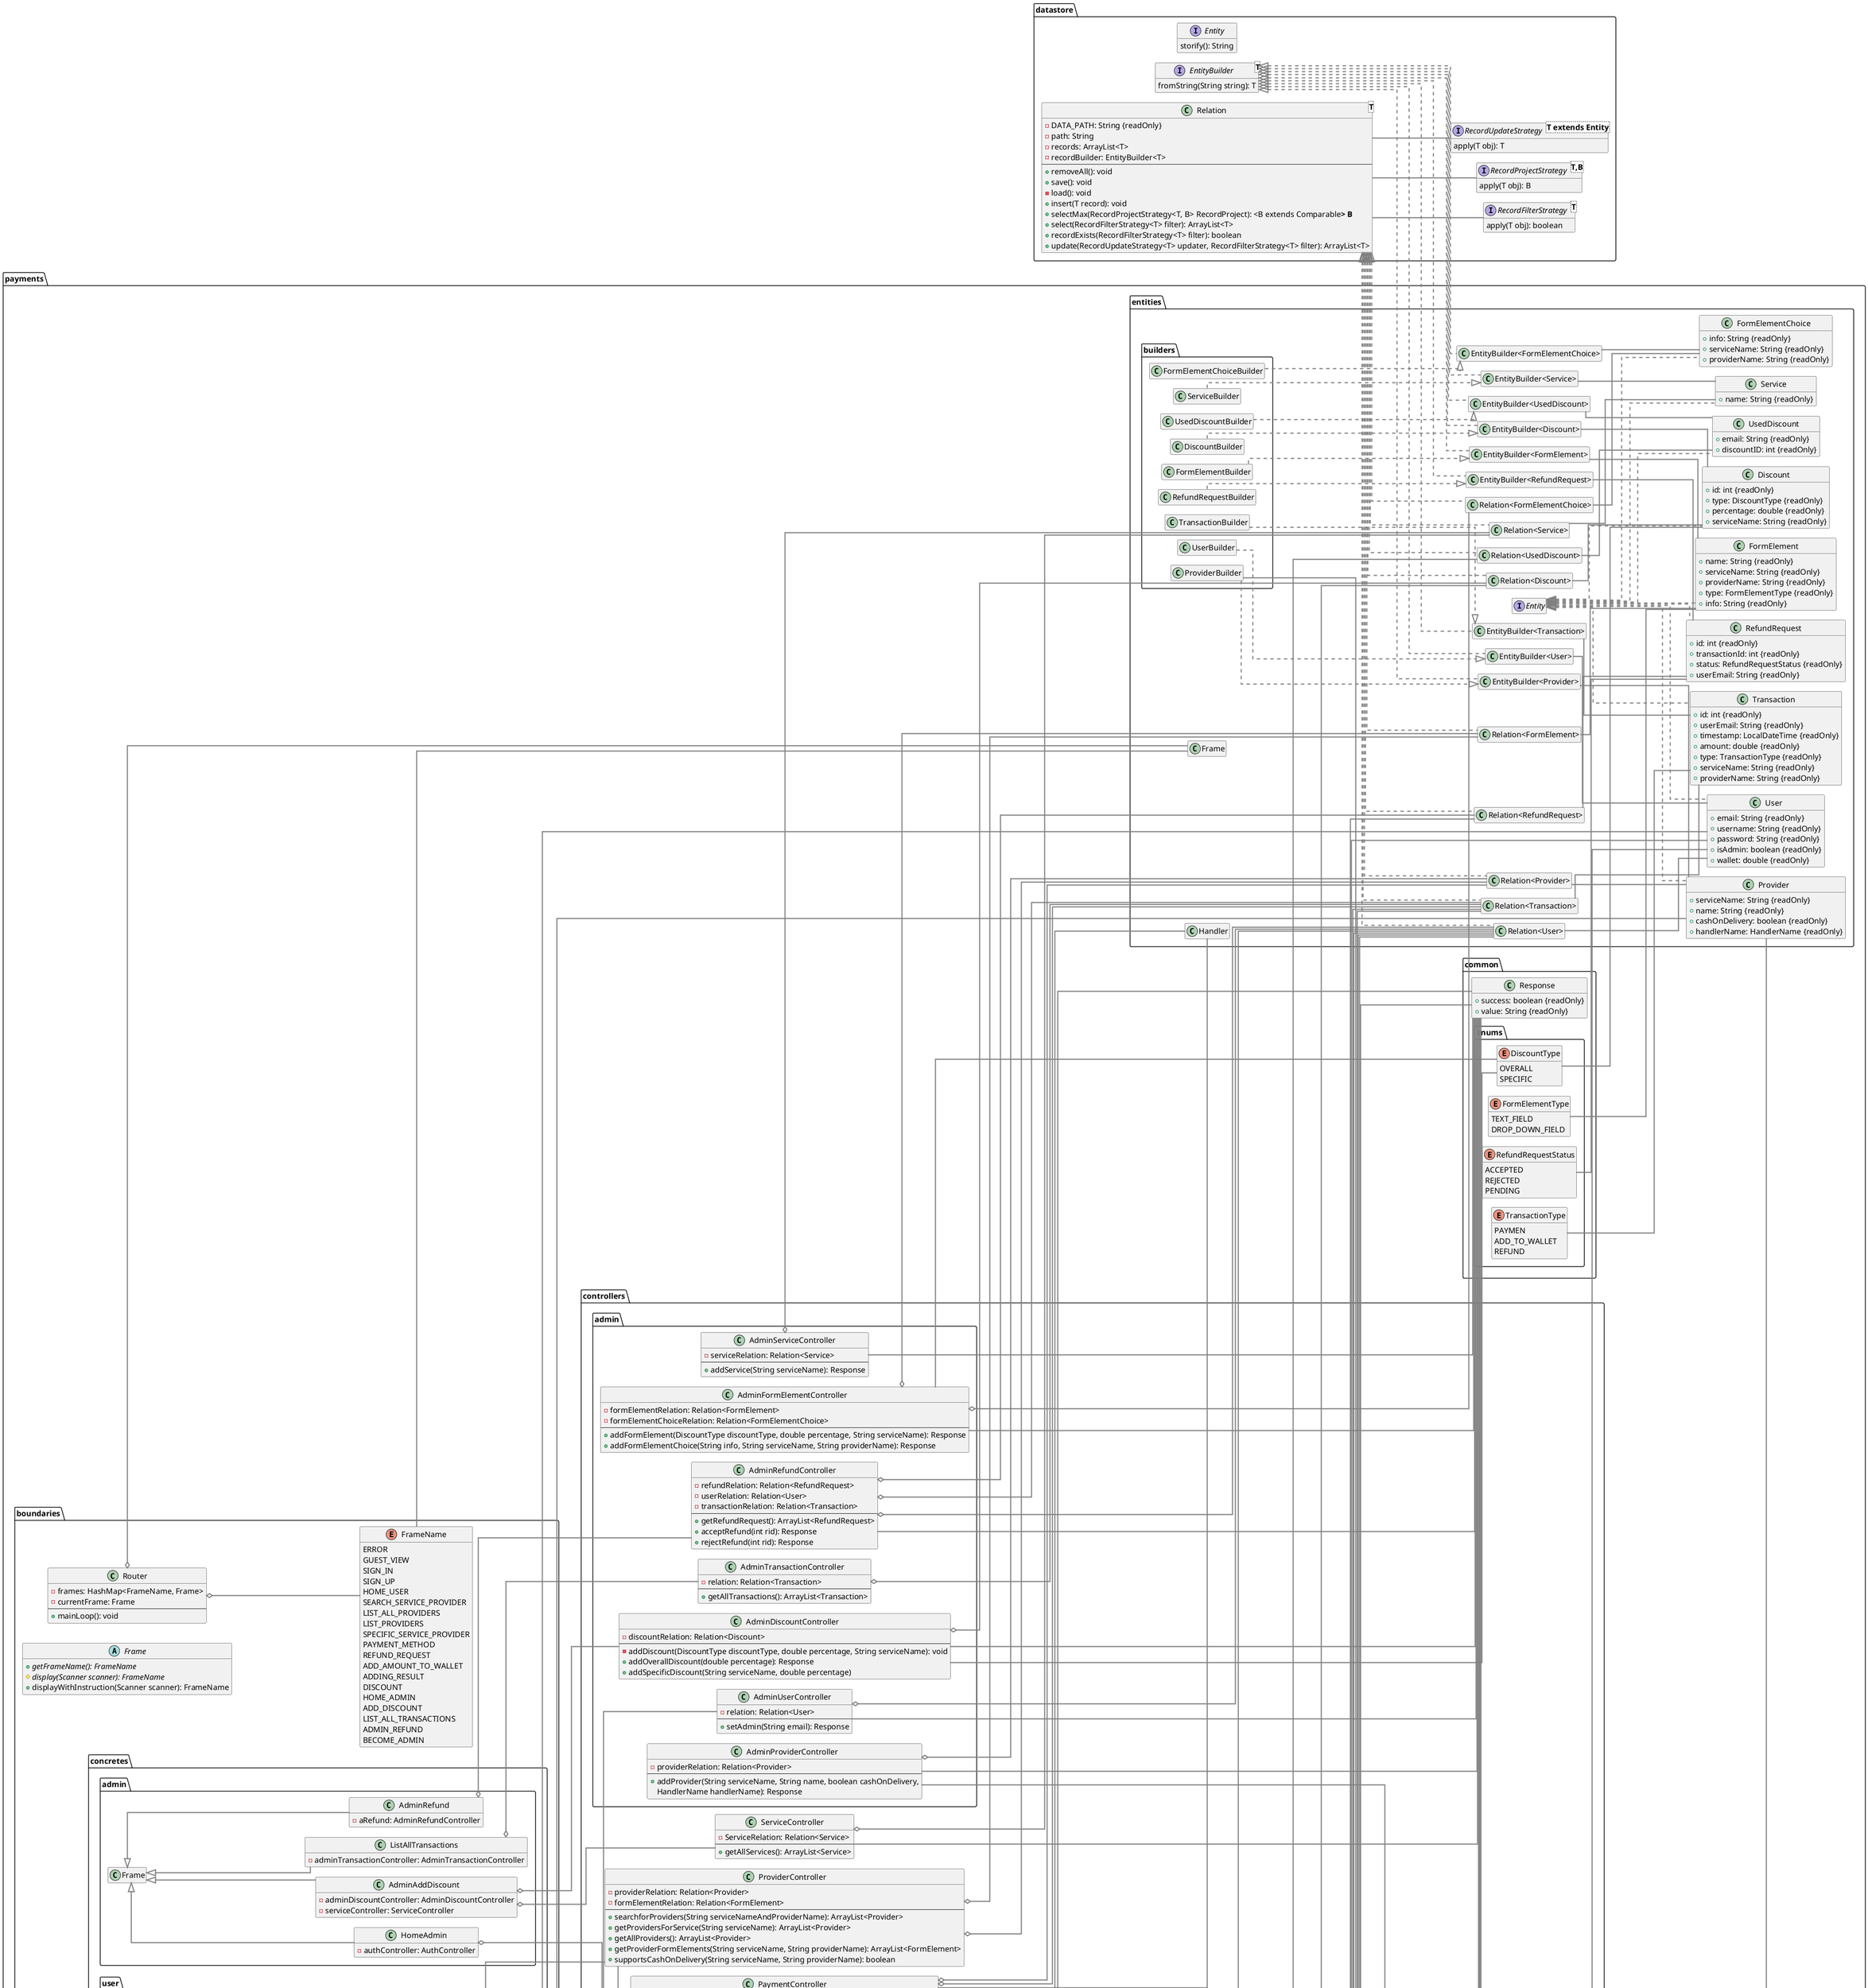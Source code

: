 @startuml Domain Model
skinparam nodesep 20
skinparam linetype ortho
skinparam ranksep 150
left to right direction
skinparam style strictuml
skinparam style DefaultFontName Arial
skinparam DefaultFontSize 16
skinparam DefaultFontStyle bold
skinparam ArrowThickness 2.2
skinparam ArrowColor #grey
hide empty members


package datastore <<Folder>>{
    interface Entity {
        storify(): String
    }
    interface EntityBuilder<T>{
        fromString(String string): T
    }
    interface RecordFilterStrategy<T>   {
        apply(T obj): boolean
    }
    interface RecordProjectStrategy<T,B>   {
        apply(T obj): B
    }
    interface RecordUpdateStrategy<T extends Entity>   {
        apply(T obj): T
    }
    class  Relation<T>{
        - DATA_PATH: String {readOnly}
        - path: String
        - records: ArrayList<T>
        - recordBuilder: EntityBuilder<T>
        --
        + removeAll(): void
        + save(): void
        - load(): void
        + insert(T record): void
        + selectMax(RecordProjectStrategy<T, B> RecordProject): <B extends Comparable<B>> B
        + select(RecordFilterStrategy<T> filter): ArrayList<T>
        + recordExists(RecordFilterStrategy<T> filter): boolean
        + update(RecordUpdateStrategy<T> updater, RecordFilterStrategy<T> filter): ArrayList<T>
    }
}

package handlers <<folder>>{
    abstract class  Handler   {
        + {abstract} getHandlerName(): HandlerName
        + {abstract} getRequestKeys(): String[]
        + {abstract} getConstrains(): String
        # {abstract} handleRequestAndGetAmount(HasMap<String, String> request): HandlerResponse
        # requestContainsAllKeys(HashMap<String, String> request): boolean
        + validateAndHandleRequest(HasMap<String, String> request): request
    }
    class  HandlerFactory  {
        - handlers: Map<HandlerName, Handler>
        --
        + getHandler: Handler
    }
    enum HandlerName   {
        VODAFONE_RECHARGE
        WE_RECHARGE
        ORANGE_RECHARGE
        VODAFONE_INTERNET
        ETISALAT_RECHARGE
        WE_INTERNET
        ETISALAT_INTERNET
        ORANGE_INTERNET
        QUARTERLY_LANDLINE
        MONTHLY_LANDLINE
        NGO_DONATION
        CANCER_HOSPITAL_DONATION
        SCHOOL_DONATION
        PROXY
        ERRONEOUS
    }
    class  HandlerResponse   {
        + success: boolean {readOnly}
        + errorMessage: String {readOnly}
        + amount: Double {readOnly}
    }

    package handlers.concrete{
        class  CancerHospitalDonationHandler extends Handler{
            - {static} TYPES_PRICES: Map<String, Double>
        }
        class  ErroneousHandler extends Handler {

        }
        class  EtisalatInternetHandler extends Handler{
            + {static} allowedBandwidth: Set<String> {readOnly}
        }
        class  EtisalatRechargeHandler extends Handler{
        }
        class  MonthlyLandlineHandler extends Handler{
            - {static} MONTHLY_PRICE: Double
        }
        class  NgoDonationHandler extends Handler{

        }
        class  OrangeInternetHandler extends Handler{
            - {static} allowedBandwidth: Set<String> {readOnly}
        }
        class  OrangeRechargeHandler extends Handler{

        }
        class  QuarterlyLandlineHandler extends Handler{
            - {static} QUARTERLY_PRICE: double
        }
        class  SchoolDonationHandler extends Handler{

        }
        class  VodafoneInternetHandler extends Handler{
            - {static} allowedBandwidth: Set<String> {readOnly}
        }
        class  VodafoneRechargeHandler extends Handler{

        }
        class  WeInternetHandler extends Handler{

        }
        class  WeRechargeHandler extends Handler{

        }

    }
}

package payments{
    package payments.boundaries{
        abstract class  Frame{
            + {abstract} getFrameName(): FrameName
            # {abstract} display(Scanner scanner): FrameName
            + displayWithInstruction(Scanner scanner): FrameName
        }
        enum FrameName {
            ERROR
            GUEST_VIEW
            SIGN_IN
            SIGN_UP
            HOME_USER
            SEARCH_SERVICE_PROVIDER
            LIST_ALL_PROVIDERS
            LIST_PROVIDERS
            SPECIFIC_SERVICE_PROVIDER
            PAYMENT_METHOD
            REFUND_REQUEST
            ADD_AMOUNT_TO_WALLET
            ADDING_RESULT
            DISCOUNT
            HOME_ADMIN
            ADD_DISCOUNT
            LIST_ALL_TRANSACTIONS
            ADMIN_REFUND
            BECOME_ADMIN
        }
        class  Router{
            - frames: HashMap<FrameName, Frame>
            - currentFrame: Frame
            --
            + mainLoop(): void
        }

        package payments.boundaries.concretes{
            package payments.boundaries.concretes.admin{
                class  AdminAddDiscount extends Frame  {
                    - adminDiscountController: AdminDiscountController
                    - serviceController: ServiceController
                }
                class  AdminRefund extends Frame   {
                    - aRefund: AdminRefundController
                }
                class  HomeAdmin extends Frame   {
                    - authController: AuthController
                }
                class  ListAllTransactions extends Frame   {
                    - adminTransactionController: AdminTransactionController
                }
            }

            package payments.boundaries.concretes.common{
                class  GuestView extends Frame  {

                }
                class  SignIn extends Frame  {
                    - controller: AuthController
                }
                class  SignUp extends Frame  {
                    - controller: AuthController
                }
            }
            package payments.boundaries.concretes.user{
                class  AddToWallet extends Frame   {
                    - userController: UserController
                }
                class BecomeAdmin extends Frame {
                    - adminUserController: AdminUserController
                    - authController: AuthController
                }
                class  DiscountList extends Frame    {
                    - discountController: DiscountController
                }
                class  HomeUser extends Frame    {
                    - currentUser: User
                    - authController: AuthController
                }
                class  ListAllProviders extends Frame    {
                    - providerController: ProviderController
                }
                class  ListProviders extends Frame   {
                    - providers: ArrayList<Providers>
                }
                class  PayForService extends Frame   {
                    - paymentController: PaymentController
                    - providerController: ProviderController
                }
                class  UserRefundRequest extends Frame   {
                    - refundController: RefundController
                    - transactionController: TransactionController
                }
            }
        }
    }
    package payments.common{
        class  Response   {
            + success: boolean {readOnly}
            + value: String {readOnly}
        }
        package payments.common.enums{
            enum DiscountType {
                OVERALL
                SPECIFIC
            }
            enum FormElementType   {
                TEXT_FIELD
                DROP_DOWN_FIELD
            }
            enum RefundRequestStatus   {
                ACCEPTED
                REJECTED
                PENDING
            }
            enum TransactionType   {
                PAYMEN
                ADD_TO_WALLET
                REFUND
            }
        }
    }
    package payments.controllers{

        package payments.controllers.admin{

            class  AdminDiscountController   {
                - discountRelation: Relation<Discount>
                --
                - addDiscount(DiscountType discountType, double percentage, String serviceName): void
                + addOverallDiscount(double percentage): Response
                + addSpecificDiscount(String serviceName, double percentage)
            }
            class  AdminFormElementController   {
                - formElementRelation: Relation<FormElement>
                - formElementChoiceRelation: Relation<FormElementChoice>
                --
                + addFormElement(DiscountType discountType, double percentage, String serviceName): Response
                + addFormElementChoice(String info, String serviceName, String providerName): Response
            }
            class  AdminProviderController   {
                - providerRelation: Relation<Provider>
                --
                + addProvider(String serviceName, String name, boolean cashOnDelivery,
                HandlerName handlerName): Response
            }
            class  AdminRefundController   {
                - refundRelation: Relation<RefundRequest>
                - userRelation: Relation<User>
                - transactionRelation: Relation<Transaction>
                --
                + getRefundRequest(): ArrayList<RefundRequest>
                + acceptRefund(int rid): Response
                + rejectRefund(int rid): Response
            }
            class  AdminServiceController   {
                - serviceRelation: Relation<Service>
                --
                + addService(String serviceName): Response
            }
            class  AdminTransactionController   {
                - relation: Relation<Transaction>
                --
                + getAllTransactions(): ArrayList<Transaction>
            }
            class  AdminUserController {
                - relation: Relation<User>
                --
                + setAdmin(String email): Response
            }
        }

        package payments.controllers.paymentstrategies{
            interface PaymentStrategy   {
                pay(double amount): Response
            }
            class  PayCashOnDelivery  implements PaymentStrategy {

            }
            class  PayWithCreditCard  implements PaymentStrategy {
                - cardNumber: String
            }
            class  PayWithWallet  implements PaymentStrategy {
                - payingUser: User
                - userRelation: Relation<User>
            }
        }

        class  AuthController   {
            - relation: Relation<User>
            - logInSession: LogInSession
            --
            + signUp(String email, String userName, String password): Response
            + logIn(String email, String password): Response
            + logOut(): Response
            + getLoggedUnUser(): User
            + isAdmin(): boolean
        }
        class  DiscountController   {
            - discountRelation: Relation<Discount>
            - usedDiscountRelation: Relation<UsedDiscount>
            - logInSession: LogInSession
            --
            - getEffectiveDiscounts(ArrayList<Discount> discounts): ArrayList<Discount>
            + getDiscountsForService(String serviceName): ArrayList<Discount>
            + getAllDiscounts(): ArrayList<Discount>
            + useDiscount(int discountId): Response
        }
        class  LogInSession   {
            - loggedInUser: User
            --
            + setLoggedinUser(User user): void
            + getLoggedInUser(): User
        }
        class  PaymentController   {
            - providerRelation: Relation<Provider>
            - transactionRelation: Relation<Transaction>
            - userRelation: Relation<User>
            - discountController: DiscountController
            - logInSession: LogInSession
            --
            - payToProvider(String serviceName, String providerName,
            HashMap<String, String> request, PaymentStrategy paymentStrategy): Response
            + payUsingWallet(String serviceName, String providerName,
            HashMap<String, String> request): Response
            + payUsingCreditCard(String serviceName, String providerName, HashMap<String,
            String> request, String cardNumber): Response
            + payCashOnDelivery(String serviceName, String providerName,
            HashMap<String, String> request): Response
        }
        class  RefundController   {
            - refundRequestRelation: Relation<RefundRequest>
            - transactionRelation: Relation<Transaction>
            - logInSession: LogInSession
            --
            + requestRefund(int transactionId): Response
        }
        class  ServiceController   {
            - ServiceRelation: Relation<Service>
            --
            + getAllServices(): ArrayList<Service>
        }
        class  TransactionController   {
            - transactionRelation: Relation<Transaction>
            - logInSession: LogInSession
            --
            + getTransactionForUser(): ArrayList<Transaction>
        }
        class  UserController   {
            - userRelation: Relation<User>
            - logInSession: LogInSession
            --
            + rechargeWallet(double amount, String cardNumber): Response
        }
        class  ProviderController    {
            - providerRelation: Relation<Provider>
            - formElementRelation: Relation<FormElement>
            --
            + searchforProviders(String serviceNameAndProviderName): ArrayList<Provider>
            + getProvidersForService(String serviceName): ArrayList<Provider>
            + getAllProviders(): ArrayList<Provider>
            + getProviderFormElements(String serviceName, String providerName): ArrayList<FormElement>
            + supportsCashOnDelivery(String serviceName, String providerName): boolean
        }
    }


    package payments.entities{
        package payments.entities.builders{
            class  DiscountBuilder {

            }
            class  FormElementBuilder {

            }
            class  ProviderBuilder {

            }
            class  RefundRequestBuilder {

            }
            class  ServiceBuilder {

            }
            class  TransactionBuilder {

            }
            class  UsedDiscountBuilder {

            }
            class  UserBuilder {

            }
            class  FormElementChoiceBuilder {

            }
        }

        class  Discount implements Entity  {
            + id: int {readOnly}
            + type: DiscountType {readOnly}
            + percentage: double {readOnly}
            + serviceName: String {readOnly}
        }
        class  FormElement implements Entity  {
            + name: String {readOnly}
            + serviceName: String {readOnly}
            + providerName: String {readOnly}
            + type: FormElementType {readOnly}
            + info: String {readOnly}
        }
        class  FormElementChoice implements Entity  {
            + info: String {readOnly}
            + serviceName: String {readOnly}
            + providerName: String {readOnly}
        }
        class  Provider implements Entity  {
            + serviceName: String {readOnly}
            + name: String {readOnly}
            + cashOnDelivery: boolean {readOnly}
            + handlerName: HandlerName {readOnly}
        }
        class  RefundRequest implements Entity  {
            + id: int {readOnly}
            + transactionId: int {readOnly}
            + status: RefundRequestStatus {readOnly}
            + userEmail: String {readOnly}
        }
        class  Service implements Entity  {
            + name: String {readOnly}
        }
        class  Transaction implements Entity  {
            + id: int {readOnly}
            + userEmail: String {readOnly}
            + timestamp: LocalDateTime {readOnly}
            + amount: double {readOnly}
            + type: TransactionType {readOnly}
            + serviceName: String {readOnly}
            + providerName: String {readOnly}
        }
        class  UsedDiscount implements Entity  {
            + email: String {readOnly}
            + discountID: int {readOnly}
        }
        class  User implements Entity  {
            + email: String {readOnly}
            + username: String {readOnly}
            + password: String {readOnly}
            + isAdmin: boolean {readOnly}
            + wallet: double {readOnly}
        }

        '----------------------------------------------------------
        Relation -- RecordProjectStrategy
        Relation -- RecordFilterStrategy
        Relation -- RecordUpdateStrategy

        Relation <|.. "Relation<User>"
        "Relation<User>" -d- User

        Relation <|.. "Relation<Transaction>"
        "Relation<Transaction>" -d- Transaction

        Relation <|.. "Relation<Service>"
        "Relation<Service>" -d- Service

        Relation <|.. "Relation<RefundRequest>"
        "Relation<RefundRequest>" -d- RefundRequest

        Relation <|.. "Relation<Provider>"
        "Relation<Provider>" -d- Provider

        Relation <|.. "Relation<Discount>"
        "Relation<Discount>" -d- Discount

        Relation <|.. "Relation<UsedDiscount>"
        "Relation<UsedDiscount>" -d- UsedDiscount

        Relation <|.. "Relation<FormElement>"
        "Relation<FormElement>" -d- FormElement

        Relation <|.. "Relation<FormElementChoice>"
        "Relation<FormElementChoice>" -d- FormElementChoice

        AuthController o-- "Relation<User>"
        AuthController o-- LogInSession

        DiscountController o-- "Relation<Discount>"
        DiscountController o-- "Relation<UsedDiscount>"
        DiscountController o-- LogInSession

        LogInSession o-- User

        PaymentController o-- "Relation<Transaction>"
        PaymentController o-- "Relation<Provider>"
        PaymentController o-- "Relation<User>"
        PaymentController o-- DiscountController
        PaymentController o-- LogInSession

        RefundController o-- "Relation<RefundRequest>"
        RefundController o-- "Relation<Transaction>"
        RefundController o-- LogInSession

        ServiceController o-- "Relation<Service>"

        TransactionController o-- "Relation<Transaction>"
        TransactionController o-- LogInSession

        UserController o-- "Relation<User>"
        UserController o-- LogInSession

        ProviderController o-- "Relation<FormElement>"
        ProviderController o-- "Relation<Provider>"

        AdminDiscountController o-- "Relation<Discount>"

        AdminFormElementController o-- "Relation<FormElement>"
        AdminFormElementController o-- "Relation<FormElementChoice>" 

        AdminProviderController o-- "Relation<Provider>" 

        AdminRefundController o-- "Relation<RefundRequest>" 
        AdminRefundController o-- "Relation<User>" 
        AdminRefundController o-- "Relation<Transaction>" 

        AdminServiceController o-- "Relation<Service>" 

        AdminTransactionController o-- "Relation<Transaction>" 

        AdminUserController o-- "Relation<User>"

        Router o-- Frame
        Router o-- FrameName

        AdminAddDiscount o-- AdminDiscountController
        AdminAddDiscount o-- ServiceController

        AdminRefund o-- AdminRefundController

        HomeAdmin o-- AuthController

        ListAllTransactions o-- AdminTransactionController

        SignIn o-- AuthController
        SignUp o-- AuthController

        AddToWallet o-- UserController

        BecomeAdmin o-- AdminUserController
        BecomeAdmin o-- AuthController

        DiscountList o-- DiscountController

        HomeUser o-- User
        HomeUser o-- AuthController

        ListAllProviders o-- ProviderController

        ListProviders o-- Provider

        PayForService o-- PaymentController
        PayForService o-- ProviderController

        PayWithWallet o-- User
        PayWithWallet o-- "Relation<User>"

        UserRefundRequest o-- RefundController
        UserRefundRequest o-- TransactionController

        HandlerFactory o-- Handler
        HandlerFactory o-- HandlerName

        HandlerFactory -- CancerHospitalDonationHandler
        HandlerFactory -- ErroneousHandler
        HandlerFactory -- EtisalatInternetHandler
        HandlerFactory -- EtisalatRechargeHandler
        HandlerFactory -- MonthlyLandlineHandler
        HandlerFactory -- NgoDonationHandler
        HandlerFactory -- OrangeInternetHandler
        HandlerFactory -- OrangeRechargeHandler
        HandlerFactory -- QuarterlyLandlineHandler
        HandlerFactory -- SchoolDonationHandler
        HandlerFactory -- VodafoneInternetHandler
        HandlerFactory -- VodafoneRechargeHandler
        HandlerFactory -- WeInternetHandler
        HandlerFactory -- WeRechargeHandler


        EntityBuilder <|.. "EntityBuilder<Discount>"
        EntityBuilder <|.. "EntityBuilder<FormElement>"
        EntityBuilder <|.. "EntityBuilder<Provider>"
        EntityBuilder <|.. "EntityBuilder<RefundRequest>"
        EntityBuilder <|.. "EntityBuilder<Service>"
        EntityBuilder <|.. "EntityBuilder<Transaction>"
        EntityBuilder <|.. "EntityBuilder<UsedDiscount>"
        EntityBuilder <|.. "EntityBuilder<User>"
        EntityBuilder <|.. "EntityBuilder<FormElementChoice>"

        "EntityBuilder<Discount>" -- Discount
        "EntityBuilder<FormElement>" -- FormElement
        "EntityBuilder<Provider>" -- Provider
        "EntityBuilder<RefundRequest>" -- RefundRequest
        "EntityBuilder<Service>" -- Service
        "EntityBuilder<Transaction>" -- Transaction
        "EntityBuilder<UsedDiscount>" -- UsedDiscount
        "EntityBuilder<User>" -- User
        "EntityBuilder<FormElementChoice>" -- FormElementChoice

        DiscountBuilder ..|> "EntityBuilder<Discount>"
        FormElementBuilder ..|> "EntityBuilder<FormElement>"
        ProviderBuilder ..|> "EntityBuilder<Provider>"
        RefundRequestBuilder ..|> "EntityBuilder<RefundRequest>"
        ServiceBuilder ..|> "EntityBuilder<Service>"
        TransactionBuilder ..|> "EntityBuilder<Transaction>"
        UsedDiscountBuilder ..|> "EntityBuilder<UsedDiscount>"
        UserBuilder ..|> "EntityBuilder<User>"
        FormElementChoiceBuilder ..|> "EntityBuilder<FormElementChoice>"

        AdminDiscountController -- Response
        AdminFormElementController -- Response
        AdminProviderController -- Response
        AdminRefundController -- Response
        AdminServiceController -- Response
        AdminUserController -- Response
        PaymentStrategy -- Response
        AuthController -- Response
        DiscountController -- Response
        PaymentController -- Response
        RefundController -- Response
        ServiceController -- Response
        UserController -- Response

        Discount -- DiscountType
        DiscountType -- AdminFormElementController
        DiscountType -- AdminDiscountController

        FormElementType -- FormElement

        RefundRequestStatus -- RefundRequest

        TransactionType -- Transaction

        PaymentController -- Handler
        PaymentController -- HandlerFactory
        PaymentController -- HandlerResponse

        AdminProviderController -- HandlerName

        Provider -- HandlerName

        ProviderBuilder -- HandlerName

        Frame -- FrameName
    }
}



@enduml
